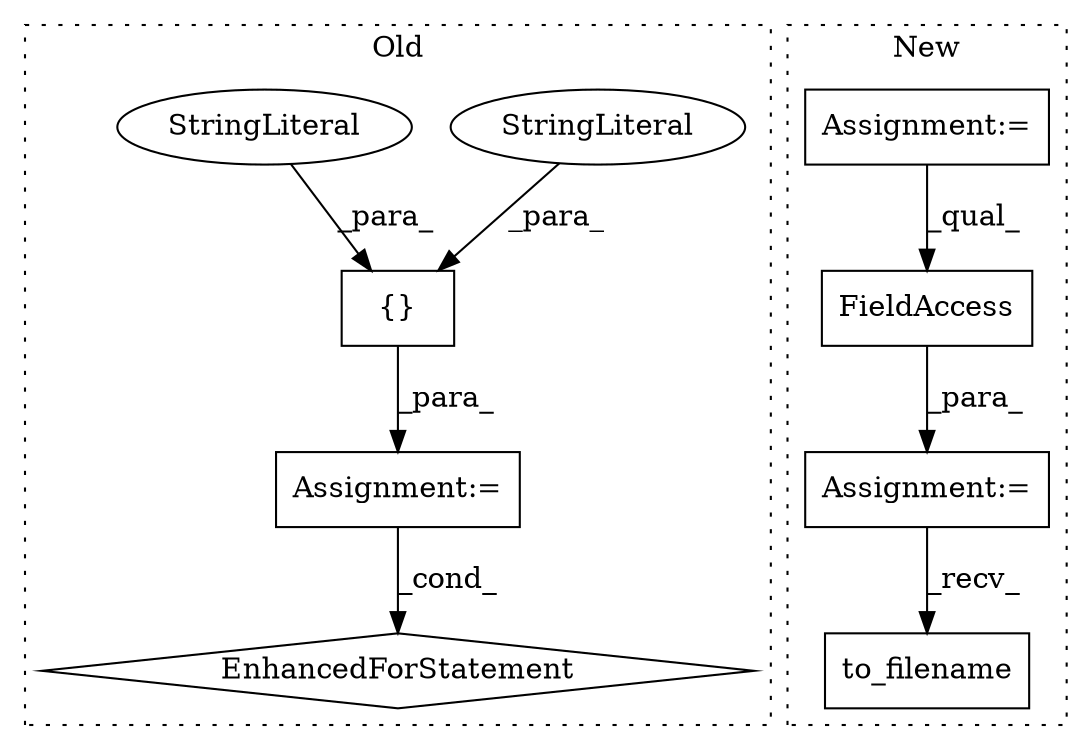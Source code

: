 digraph G {
subgraph cluster0 {
1 [label="{}" a="4" s="958,981" l="1,1" shape="box"];
3 [label="Assignment:=" a="7" s="945" l="1" shape="box"];
4 [label="EnhancedForStatement" a="70" s="1011,1090" l="53,2" shape="diamond"];
5 [label="StringLiteral" a="45" s="959" l="14" shape="ellipse"];
6 [label="StringLiteral" a="45" s="974" l="7" shape="ellipse"];
label = "Old";
style="dotted";
}
subgraph cluster1 {
2 [label="to_filename" a="32" s="1256,1370" l="12,2" shape="box"];
7 [label="Assignment:=" a="7" s="1064" l="1" shape="box"];
8 [label="FieldAccess" a="22" s="1222" l="17" shape="box"];
9 [label="Assignment:=" a="7" s="1221" l="1" shape="box"];
label = "New";
style="dotted";
}
1 -> 3 [label="_para_"];
3 -> 4 [label="_cond_"];
5 -> 1 [label="_para_"];
6 -> 1 [label="_para_"];
7 -> 8 [label="_qual_"];
8 -> 9 [label="_para_"];
9 -> 2 [label="_recv_"];
}